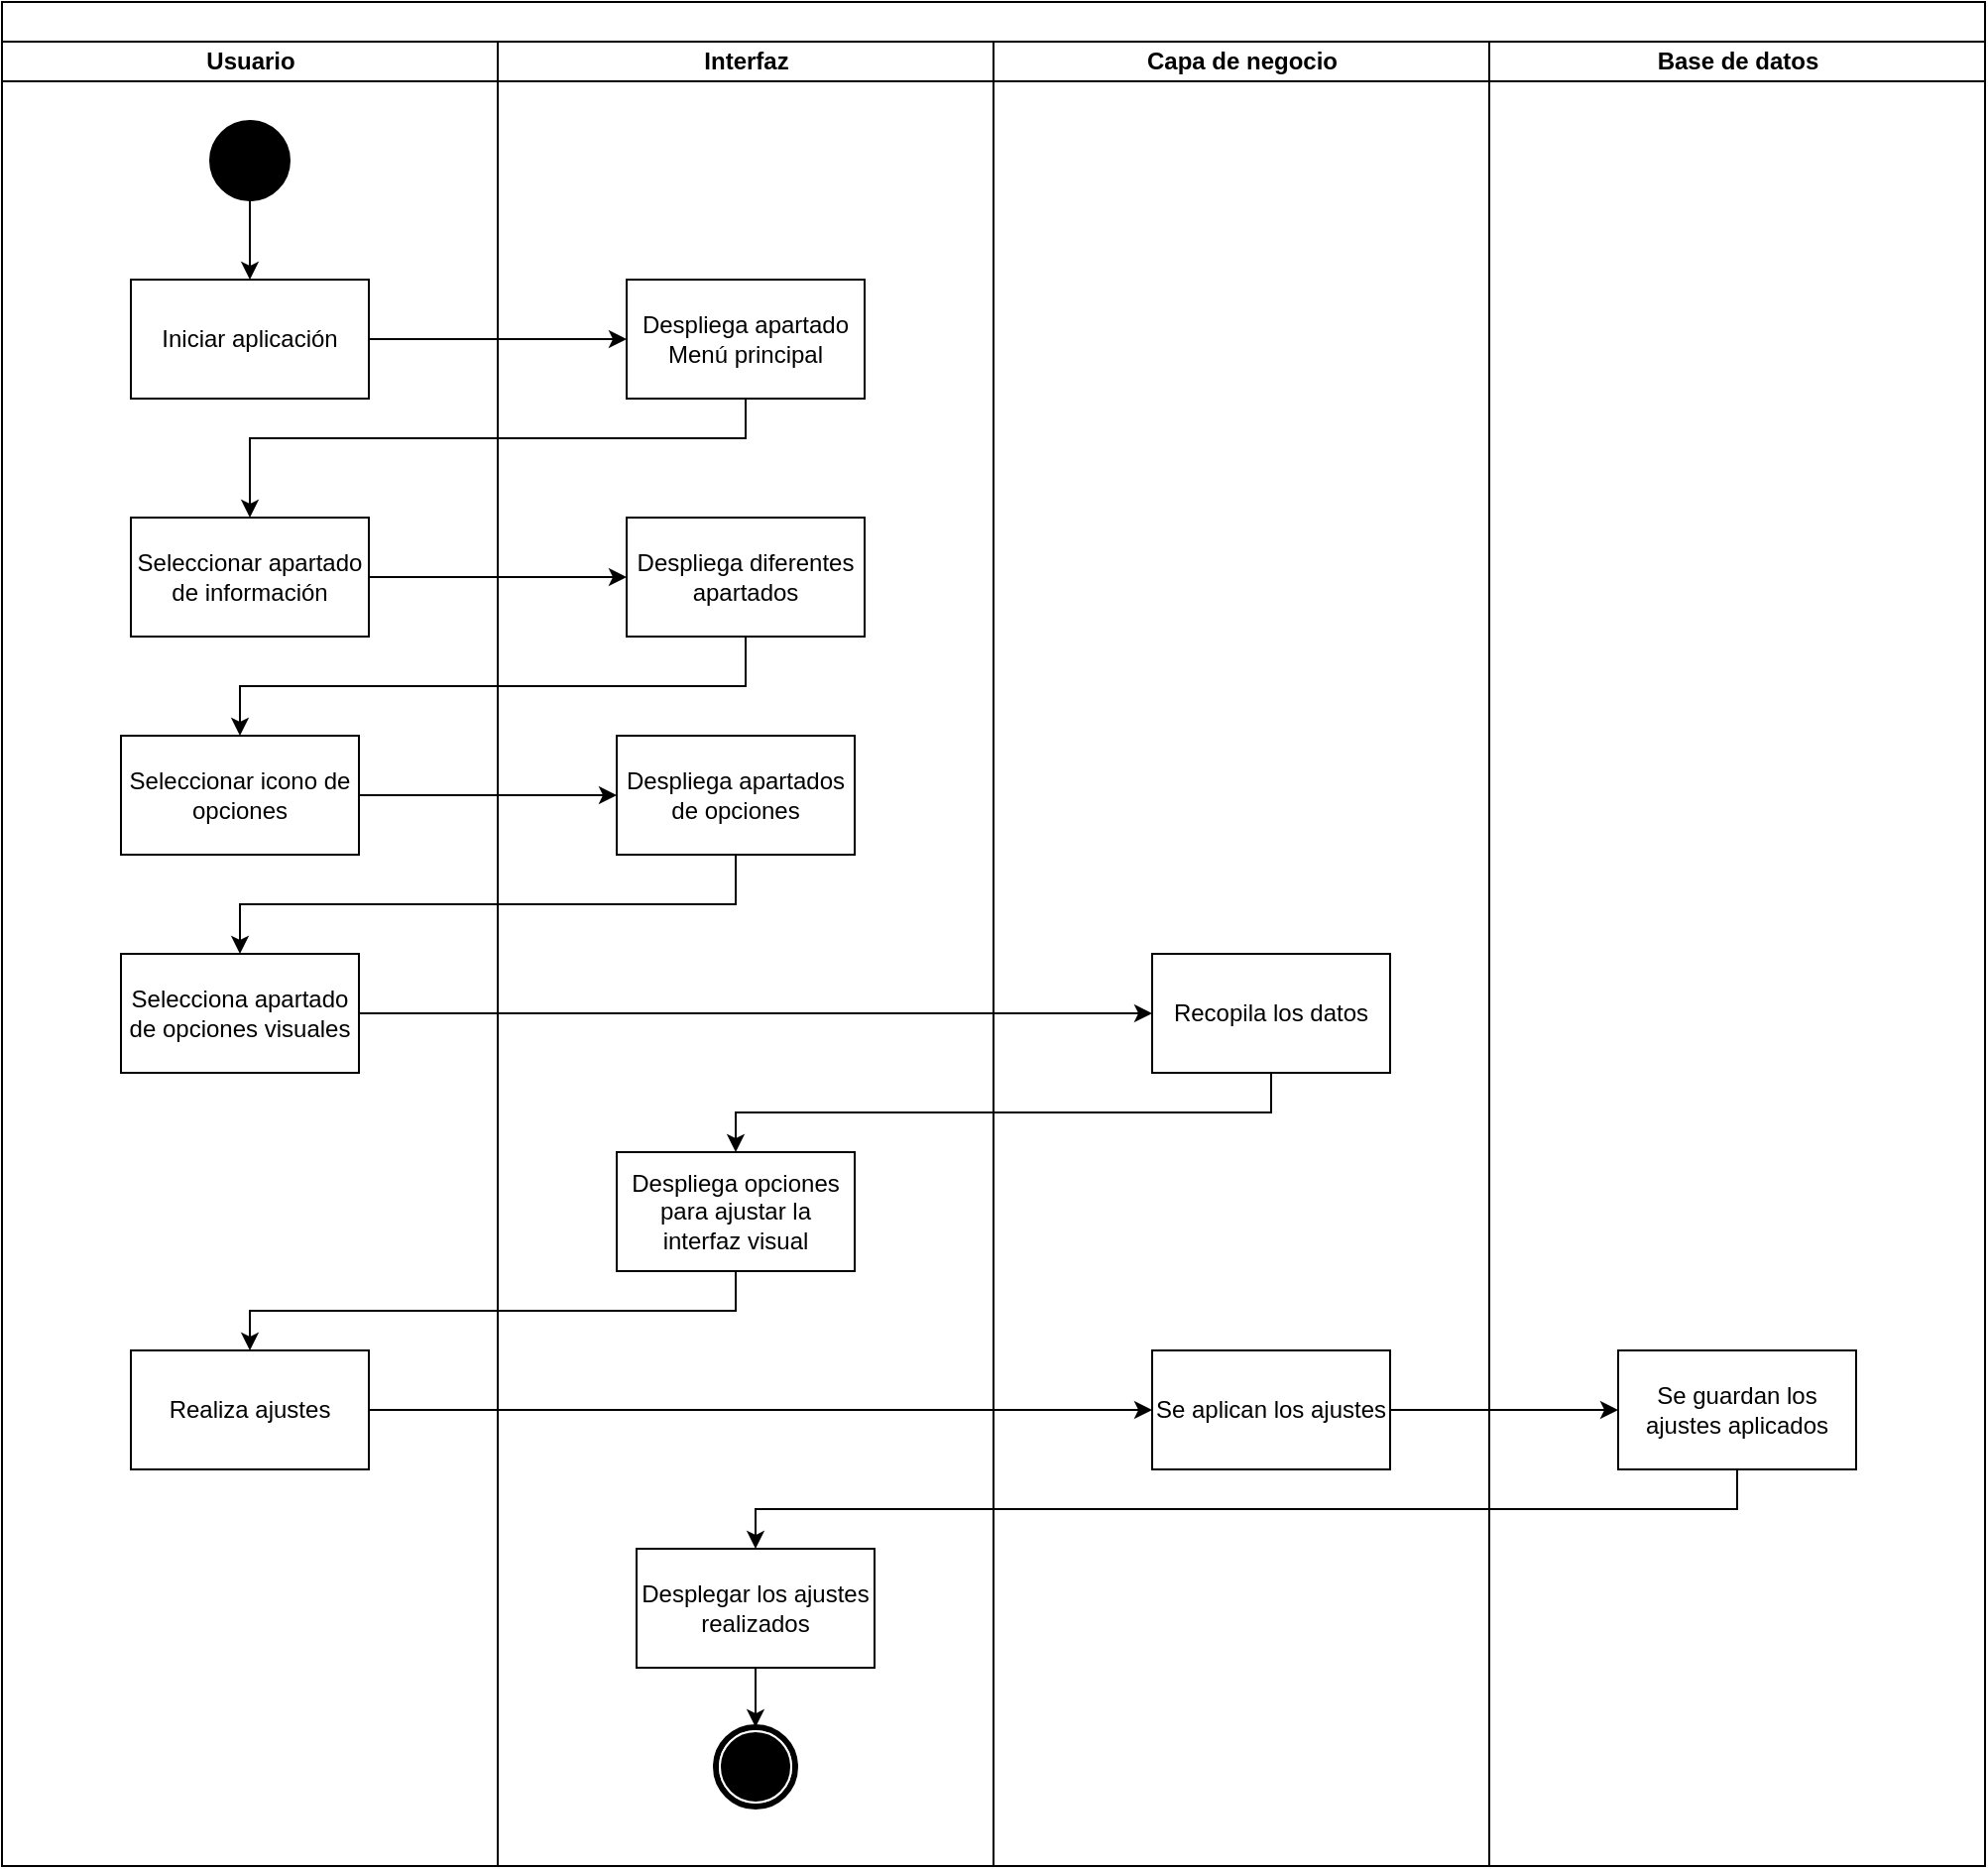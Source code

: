 <mxfile version="24.7.14">
  <diagram name="Página-1" id="jr31Qp8VH5XD6yN4iSkv">
    <mxGraphModel grid="1" page="1" gridSize="10" guides="1" tooltips="1" connect="1" arrows="1" fold="1" pageScale="1" pageWidth="827" pageHeight="1169" math="0" shadow="0">
      <root>
        <mxCell id="0" />
        <mxCell id="1" parent="0" />
        <mxCell id="7v-5D1nOGoh0MBonF9Dy-1" value="" style="swimlane;html=1;childLayout=stackLayout;startSize=20;rounded=0;shadow=0;comic=0;labelBackgroundColor=none;strokeWidth=1;fontFamily=Verdana;fontSize=12;align=center;direction=east;" vertex="1" parent="1">
          <mxGeometry x="320" y="20" width="1000" height="940" as="geometry">
            <mxRectangle y="20" width="70" height="30" as="alternateBounds" />
          </mxGeometry>
        </mxCell>
        <mxCell id="7v-5D1nOGoh0MBonF9Dy-2" value="Usuario" style="swimlane;html=1;startSize=20;" vertex="1" parent="7v-5D1nOGoh0MBonF9Dy-1">
          <mxGeometry y="20" width="250" height="920" as="geometry" />
        </mxCell>
        <mxCell id="7v-5D1nOGoh0MBonF9Dy-3" style="edgeStyle=orthogonalEdgeStyle;rounded=0;orthogonalLoop=1;jettySize=auto;html=1;entryX=0.5;entryY=0;entryDx=0;entryDy=0;" edge="1" parent="7v-5D1nOGoh0MBonF9Dy-2" source="7v-5D1nOGoh0MBonF9Dy-4" target="7v-5D1nOGoh0MBonF9Dy-6">
          <mxGeometry relative="1" as="geometry" />
        </mxCell>
        <mxCell id="7v-5D1nOGoh0MBonF9Dy-4" value="" style="ellipse;whiteSpace=wrap;html=1;rounded=0;shadow=0;comic=0;labelBackgroundColor=none;strokeWidth=1;fillColor=#000000;fontFamily=Verdana;fontSize=12;align=center;" vertex="1" parent="7v-5D1nOGoh0MBonF9Dy-2">
          <mxGeometry x="105" y="40" width="40" height="40" as="geometry" />
        </mxCell>
        <mxCell id="7v-5D1nOGoh0MBonF9Dy-6" value="Iniciar aplicación" style="rounded=0;whiteSpace=wrap;html=1;" vertex="1" parent="7v-5D1nOGoh0MBonF9Dy-2">
          <mxGeometry x="65" y="120" width="120" height="60" as="geometry" />
        </mxCell>
        <mxCell id="7v-5D1nOGoh0MBonF9Dy-7" value="Seleccionar apartado de información" style="whiteSpace=wrap;html=1;rounded=0;" vertex="1" parent="7v-5D1nOGoh0MBonF9Dy-2">
          <mxGeometry x="65" y="240" width="120" height="60" as="geometry" />
        </mxCell>
        <mxCell id="2JkWDgVvfD1crNLX6o0x-1" value="Seleccionar icono de opciones" style="whiteSpace=wrap;html=1;rounded=0;" vertex="1" parent="7v-5D1nOGoh0MBonF9Dy-2">
          <mxGeometry x="60" y="350" width="120" height="60" as="geometry" />
        </mxCell>
        <mxCell id="2JkWDgVvfD1crNLX6o0x-6" value="Selecciona apartado de opciones visuales" style="whiteSpace=wrap;html=1;rounded=0;" vertex="1" parent="7v-5D1nOGoh0MBonF9Dy-2">
          <mxGeometry x="60" y="460" width="120" height="60" as="geometry" />
        </mxCell>
        <mxCell id="vDfYHFcibt7ofE_CBs7i-9" value="Realiza ajustes" style="whiteSpace=wrap;html=1;rounded=0;" vertex="1" parent="7v-5D1nOGoh0MBonF9Dy-2">
          <mxGeometry x="65" y="660" width="120" height="60" as="geometry" />
        </mxCell>
        <mxCell id="7v-5D1nOGoh0MBonF9Dy-13" value="Interfaz" style="swimlane;html=1;startSize=20;" vertex="1" parent="7v-5D1nOGoh0MBonF9Dy-1">
          <mxGeometry x="250" y="20" width="250" height="920" as="geometry" />
        </mxCell>
        <mxCell id="7v-5D1nOGoh0MBonF9Dy-14" value="Despliega apartado Menú principal" style="rounded=0;whiteSpace=wrap;html=1;" vertex="1" parent="7v-5D1nOGoh0MBonF9Dy-13">
          <mxGeometry x="65" y="120" width="120" height="60" as="geometry" />
        </mxCell>
        <mxCell id="7v-5D1nOGoh0MBonF9Dy-15" value="&lt;div&gt;Despliega diferentes apartados&lt;/div&gt;" style="whiteSpace=wrap;html=1;rounded=0;" vertex="1" parent="7v-5D1nOGoh0MBonF9Dy-13">
          <mxGeometry x="65" y="240" width="120" height="60" as="geometry" />
        </mxCell>
        <mxCell id="vDfYHFcibt7ofE_CBs7i-1" value="&lt;div&gt;Despliega apartados de opciones&lt;br&gt;&lt;/div&gt;" style="whiteSpace=wrap;html=1;rounded=0;" vertex="1" parent="7v-5D1nOGoh0MBonF9Dy-13">
          <mxGeometry x="60" y="350" width="120" height="60" as="geometry" />
        </mxCell>
        <mxCell id="vDfYHFcibt7ofE_CBs7i-4" value="&lt;div&gt;Despliega opciones para ajustar la interfaz visual&lt;br&gt;&lt;/div&gt;" style="whiteSpace=wrap;html=1;rounded=0;" vertex="1" parent="7v-5D1nOGoh0MBonF9Dy-13">
          <mxGeometry x="60" y="560" width="120" height="60" as="geometry" />
        </mxCell>
        <mxCell id="7v-5D1nOGoh0MBonF9Dy-5" value="" style="shape=mxgraph.bpmn.shape;html=1;verticalLabelPosition=bottom;labelBackgroundColor=#ffffff;verticalAlign=top;perimeter=ellipsePerimeter;outline=end;symbol=terminate;rounded=0;shadow=0;comic=0;strokeWidth=1;fontFamily=Verdana;fontSize=12;align=center;" vertex="1" parent="7v-5D1nOGoh0MBonF9Dy-13">
          <mxGeometry x="110" y="850" width="40" height="40" as="geometry" />
        </mxCell>
        <mxCell id="vDfYHFcibt7ofE_CBs7i-19" style="edgeStyle=orthogonalEdgeStyle;rounded=0;orthogonalLoop=1;jettySize=auto;html=1;exitX=0.5;exitY=1;exitDx=0;exitDy=0;entryX=0.5;entryY=0;entryDx=0;entryDy=0;" edge="1" parent="7v-5D1nOGoh0MBonF9Dy-13" source="vDfYHFcibt7ofE_CBs7i-16" target="7v-5D1nOGoh0MBonF9Dy-5">
          <mxGeometry relative="1" as="geometry" />
        </mxCell>
        <mxCell id="vDfYHFcibt7ofE_CBs7i-16" value="Desplegar los ajustes realizados" style="whiteSpace=wrap;html=1;rounded=0;" vertex="1" parent="7v-5D1nOGoh0MBonF9Dy-13">
          <mxGeometry x="70" y="760" width="120" height="60" as="geometry" />
        </mxCell>
        <mxCell id="7v-5D1nOGoh0MBonF9Dy-21" value="Capa de negocio" style="swimlane;html=1;startSize=20;" vertex="1" parent="7v-5D1nOGoh0MBonF9Dy-1">
          <mxGeometry x="500" y="20" width="250" height="920" as="geometry">
            <mxRectangle x="500" y="20" width="40" height="970" as="alternateBounds" />
          </mxGeometry>
        </mxCell>
        <mxCell id="2JkWDgVvfD1crNLX6o0x-8" value="Recopila los datos" style="whiteSpace=wrap;html=1;rounded=0;" vertex="1" parent="7v-5D1nOGoh0MBonF9Dy-21">
          <mxGeometry x="80" y="460" width="120" height="60" as="geometry" />
        </mxCell>
        <mxCell id="vDfYHFcibt7ofE_CBs7i-11" value="Se aplican los ajustes" style="whiteSpace=wrap;html=1;rounded=0;" vertex="1" parent="7v-5D1nOGoh0MBonF9Dy-21">
          <mxGeometry x="80" y="660" width="120" height="60" as="geometry" />
        </mxCell>
        <mxCell id="7v-5D1nOGoh0MBonF9Dy-27" value="Base de datos" style="swimlane;html=1;startSize=20;" vertex="1" parent="7v-5D1nOGoh0MBonF9Dy-1">
          <mxGeometry x="750" y="20" width="250" height="920" as="geometry">
            <mxRectangle x="500" y="20" width="40" height="970" as="alternateBounds" />
          </mxGeometry>
        </mxCell>
        <mxCell id="7v-5D1nOGoh0MBonF9Dy-51" value="Se guardan los ajustes aplicados" style="whiteSpace=wrap;html=1;rounded=0;" vertex="1" parent="7v-5D1nOGoh0MBonF9Dy-27">
          <mxGeometry x="65" y="660" width="120" height="60" as="geometry" />
        </mxCell>
        <mxCell id="7v-5D1nOGoh0MBonF9Dy-29" style="edgeStyle=orthogonalEdgeStyle;rounded=0;orthogonalLoop=1;jettySize=auto;html=1;entryX=0;entryY=0.5;entryDx=0;entryDy=0;" edge="1" parent="7v-5D1nOGoh0MBonF9Dy-1" source="7v-5D1nOGoh0MBonF9Dy-6" target="7v-5D1nOGoh0MBonF9Dy-14">
          <mxGeometry relative="1" as="geometry" />
        </mxCell>
        <mxCell id="7v-5D1nOGoh0MBonF9Dy-30" value="" style="edgeStyle=orthogonalEdgeStyle;rounded=0;orthogonalLoop=1;jettySize=auto;html=1;" edge="1" parent="7v-5D1nOGoh0MBonF9Dy-1" source="7v-5D1nOGoh0MBonF9Dy-14" target="7v-5D1nOGoh0MBonF9Dy-7">
          <mxGeometry relative="1" as="geometry">
            <Array as="points">
              <mxPoint x="375" y="220" />
              <mxPoint x="125" y="220" />
            </Array>
          </mxGeometry>
        </mxCell>
        <mxCell id="7v-5D1nOGoh0MBonF9Dy-31" value="" style="edgeStyle=orthogonalEdgeStyle;rounded=0;orthogonalLoop=1;jettySize=auto;html=1;entryX=0;entryY=0.5;entryDx=0;entryDy=0;exitX=1;exitY=0.5;exitDx=0;exitDy=0;" edge="1" parent="7v-5D1nOGoh0MBonF9Dy-1" source="7v-5D1nOGoh0MBonF9Dy-7" target="7v-5D1nOGoh0MBonF9Dy-15">
          <mxGeometry relative="1" as="geometry">
            <mxPoint x="210" y="290" as="sourcePoint" />
            <Array as="points" />
          </mxGeometry>
        </mxCell>
        <mxCell id="2JkWDgVvfD1crNLX6o0x-2" style="edgeStyle=orthogonalEdgeStyle;rounded=0;orthogonalLoop=1;jettySize=auto;html=1;exitX=0.5;exitY=1;exitDx=0;exitDy=0;entryX=0.5;entryY=0;entryDx=0;entryDy=0;" edge="1" parent="7v-5D1nOGoh0MBonF9Dy-1" source="7v-5D1nOGoh0MBonF9Dy-15" target="2JkWDgVvfD1crNLX6o0x-1">
          <mxGeometry relative="1" as="geometry" />
        </mxCell>
        <mxCell id="vDfYHFcibt7ofE_CBs7i-2" style="edgeStyle=orthogonalEdgeStyle;rounded=0;orthogonalLoop=1;jettySize=auto;html=1;exitX=1;exitY=0.5;exitDx=0;exitDy=0;entryX=0;entryY=0.5;entryDx=0;entryDy=0;" edge="1" parent="7v-5D1nOGoh0MBonF9Dy-1" source="2JkWDgVvfD1crNLX6o0x-1" target="vDfYHFcibt7ofE_CBs7i-1">
          <mxGeometry relative="1" as="geometry" />
        </mxCell>
        <mxCell id="vDfYHFcibt7ofE_CBs7i-3" style="edgeStyle=orthogonalEdgeStyle;rounded=0;orthogonalLoop=1;jettySize=auto;html=1;exitX=0.5;exitY=1;exitDx=0;exitDy=0;entryX=0.5;entryY=0;entryDx=0;entryDy=0;" edge="1" parent="7v-5D1nOGoh0MBonF9Dy-1" source="vDfYHFcibt7ofE_CBs7i-1" target="2JkWDgVvfD1crNLX6o0x-6">
          <mxGeometry relative="1" as="geometry" />
        </mxCell>
        <mxCell id="vDfYHFcibt7ofE_CBs7i-7" style="edgeStyle=orthogonalEdgeStyle;rounded=0;orthogonalLoop=1;jettySize=auto;html=1;exitX=0.5;exitY=1;exitDx=0;exitDy=0;entryX=0.5;entryY=0;entryDx=0;entryDy=0;" edge="1" parent="7v-5D1nOGoh0MBonF9Dy-1" source="2JkWDgVvfD1crNLX6o0x-8" target="vDfYHFcibt7ofE_CBs7i-4">
          <mxGeometry relative="1" as="geometry">
            <Array as="points">
              <mxPoint x="640" y="560" />
              <mxPoint x="370" y="560" />
            </Array>
          </mxGeometry>
        </mxCell>
        <mxCell id="vDfYHFcibt7ofE_CBs7i-8" style="edgeStyle=orthogonalEdgeStyle;rounded=0;orthogonalLoop=1;jettySize=auto;html=1;exitX=1;exitY=0.5;exitDx=0;exitDy=0;entryX=0;entryY=0.5;entryDx=0;entryDy=0;" edge="1" parent="7v-5D1nOGoh0MBonF9Dy-1" source="2JkWDgVvfD1crNLX6o0x-6" target="2JkWDgVvfD1crNLX6o0x-8">
          <mxGeometry relative="1" as="geometry" />
        </mxCell>
        <mxCell id="vDfYHFcibt7ofE_CBs7i-12" style="edgeStyle=orthogonalEdgeStyle;rounded=0;orthogonalLoop=1;jettySize=auto;html=1;exitX=1;exitY=0.5;exitDx=0;exitDy=0;entryX=0;entryY=0.5;entryDx=0;entryDy=0;" edge="1" parent="7v-5D1nOGoh0MBonF9Dy-1" source="vDfYHFcibt7ofE_CBs7i-9" target="vDfYHFcibt7ofE_CBs7i-11">
          <mxGeometry relative="1" as="geometry" />
        </mxCell>
        <mxCell id="vDfYHFcibt7ofE_CBs7i-13" style="edgeStyle=orthogonalEdgeStyle;rounded=0;orthogonalLoop=1;jettySize=auto;html=1;exitX=0.5;exitY=1;exitDx=0;exitDy=0;entryX=0.5;entryY=0;entryDx=0;entryDy=0;" edge="1" parent="7v-5D1nOGoh0MBonF9Dy-1" source="vDfYHFcibt7ofE_CBs7i-4" target="vDfYHFcibt7ofE_CBs7i-9">
          <mxGeometry relative="1" as="geometry">
            <Array as="points">
              <mxPoint x="370" y="660" />
              <mxPoint x="125" y="660" />
            </Array>
          </mxGeometry>
        </mxCell>
        <mxCell id="vDfYHFcibt7ofE_CBs7i-14" style="edgeStyle=orthogonalEdgeStyle;rounded=0;orthogonalLoop=1;jettySize=auto;html=1;exitX=1;exitY=0.5;exitDx=0;exitDy=0;entryX=0;entryY=0.5;entryDx=0;entryDy=0;" edge="1" parent="7v-5D1nOGoh0MBonF9Dy-1" source="vDfYHFcibt7ofE_CBs7i-11" target="7v-5D1nOGoh0MBonF9Dy-51">
          <mxGeometry relative="1" as="geometry" />
        </mxCell>
        <mxCell id="vDfYHFcibt7ofE_CBs7i-17" style="edgeStyle=orthogonalEdgeStyle;rounded=0;orthogonalLoop=1;jettySize=auto;html=1;exitX=0.5;exitY=1;exitDx=0;exitDy=0;entryX=0.5;entryY=0;entryDx=0;entryDy=0;" edge="1" parent="7v-5D1nOGoh0MBonF9Dy-1" source="7v-5D1nOGoh0MBonF9Dy-51" target="vDfYHFcibt7ofE_CBs7i-16">
          <mxGeometry relative="1" as="geometry" />
        </mxCell>
      </root>
    </mxGraphModel>
  </diagram>
</mxfile>
